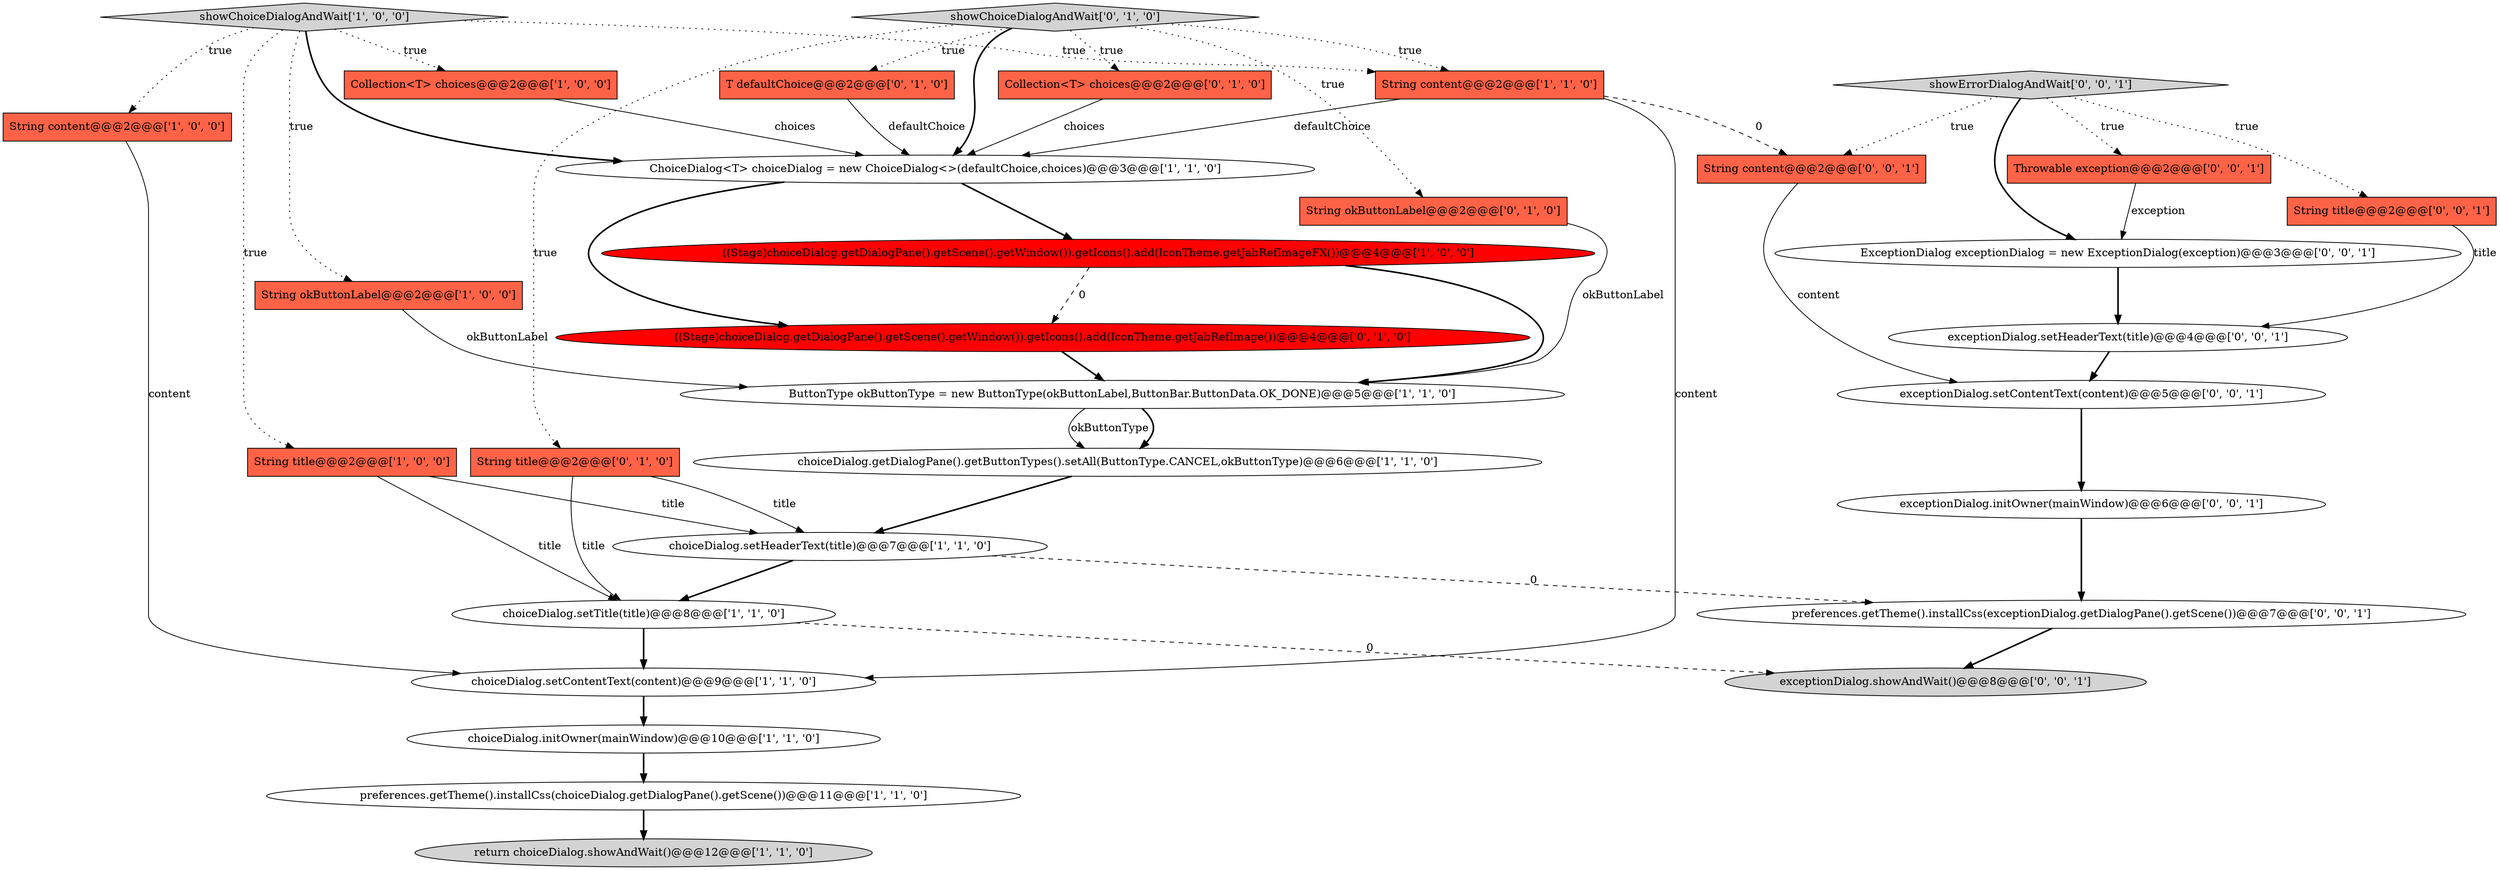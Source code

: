 digraph {
9 [style = filled, label = "showChoiceDialogAndWait['1', '0', '0']", fillcolor = lightgray, shape = diamond image = "AAA0AAABBB1BBB"];
30 [style = filled, label = "String content@@@2@@@['0', '0', '1']", fillcolor = tomato, shape = box image = "AAA0AAABBB3BBB"];
0 [style = filled, label = "ChoiceDialog<T> choiceDialog = new ChoiceDialog<>(defaultChoice,choices)@@@3@@@['1', '1', '0']", fillcolor = white, shape = ellipse image = "AAA0AAABBB1BBB"];
2 [style = filled, label = "choiceDialog.initOwner(mainWindow)@@@10@@@['1', '1', '0']", fillcolor = white, shape = ellipse image = "AAA0AAABBB1BBB"];
20 [style = filled, label = "((Stage)choiceDialog.getDialogPane().getScene().getWindow()).getIcons().add(IconTheme.getJabRefImage())@@@4@@@['0', '1', '0']", fillcolor = red, shape = ellipse image = "AAA1AAABBB2BBB"];
3 [style = filled, label = "String title@@@2@@@['1', '0', '0']", fillcolor = tomato, shape = box image = "AAA0AAABBB1BBB"];
6 [style = filled, label = "choiceDialog.setHeaderText(title)@@@7@@@['1', '1', '0']", fillcolor = white, shape = ellipse image = "AAA0AAABBB1BBB"];
15 [style = filled, label = "choiceDialog.setTitle(title)@@@8@@@['1', '1', '0']", fillcolor = white, shape = ellipse image = "AAA0AAABBB1BBB"];
7 [style = filled, label = "Collection<T> choices@@@2@@@['1', '0', '0']", fillcolor = tomato, shape = box image = "AAA0AAABBB1BBB"];
1 [style = filled, label = "String okButtonLabel@@@2@@@['1', '0', '0']", fillcolor = tomato, shape = box image = "AAA0AAABBB1BBB"];
13 [style = filled, label = "((Stage)choiceDialog.getDialogPane().getScene().getWindow()).getIcons().add(IconTheme.getJabRefImageFX())@@@4@@@['1', '0', '0']", fillcolor = red, shape = ellipse image = "AAA1AAABBB1BBB"];
21 [style = filled, label = "Collection<T> choices@@@2@@@['0', '1', '0']", fillcolor = tomato, shape = box image = "AAA0AAABBB2BBB"];
23 [style = filled, label = "preferences.getTheme().installCss(exceptionDialog.getDialogPane().getScene())@@@7@@@['0', '0', '1']", fillcolor = white, shape = ellipse image = "AAA0AAABBB3BBB"];
27 [style = filled, label = "exceptionDialog.setHeaderText(title)@@@4@@@['0', '0', '1']", fillcolor = white, shape = ellipse image = "AAA0AAABBB3BBB"];
12 [style = filled, label = "String content@@@2@@@['1', '1', '0']", fillcolor = tomato, shape = box image = "AAA0AAABBB1BBB"];
28 [style = filled, label = "exceptionDialog.showAndWait()@@@8@@@['0', '0', '1']", fillcolor = lightgray, shape = ellipse image = "AAA0AAABBB3BBB"];
31 [style = filled, label = "exceptionDialog.initOwner(mainWindow)@@@6@@@['0', '0', '1']", fillcolor = white, shape = ellipse image = "AAA0AAABBB3BBB"];
14 [style = filled, label = "choiceDialog.getDialogPane().getButtonTypes().setAll(ButtonType.CANCEL,okButtonType)@@@6@@@['1', '1', '0']", fillcolor = white, shape = ellipse image = "AAA0AAABBB1BBB"];
11 [style = filled, label = "preferences.getTheme().installCss(choiceDialog.getDialogPane().getScene())@@@11@@@['1', '1', '0']", fillcolor = white, shape = ellipse image = "AAA0AAABBB1BBB"];
17 [style = filled, label = "String title@@@2@@@['0', '1', '0']", fillcolor = tomato, shape = box image = "AAA0AAABBB2BBB"];
5 [style = filled, label = "return choiceDialog.showAndWait()@@@12@@@['1', '1', '0']", fillcolor = lightgray, shape = ellipse image = "AAA0AAABBB1BBB"];
24 [style = filled, label = "ExceptionDialog exceptionDialog = new ExceptionDialog(exception)@@@3@@@['0', '0', '1']", fillcolor = white, shape = ellipse image = "AAA0AAABBB3BBB"];
16 [style = filled, label = "T defaultChoice@@@2@@@['0', '1', '0']", fillcolor = tomato, shape = box image = "AAA0AAABBB2BBB"];
19 [style = filled, label = "showChoiceDialogAndWait['0', '1', '0']", fillcolor = lightgray, shape = diamond image = "AAA0AAABBB2BBB"];
22 [style = filled, label = "exceptionDialog.setContentText(content)@@@5@@@['0', '0', '1']", fillcolor = white, shape = ellipse image = "AAA0AAABBB3BBB"];
4 [style = filled, label = "String content@@@2@@@['1', '0', '0']", fillcolor = tomato, shape = box image = "AAA0AAABBB1BBB"];
25 [style = filled, label = "String title@@@2@@@['0', '0', '1']", fillcolor = tomato, shape = box image = "AAA0AAABBB3BBB"];
8 [style = filled, label = "ButtonType okButtonType = new ButtonType(okButtonLabel,ButtonBar.ButtonData.OK_DONE)@@@5@@@['1', '1', '0']", fillcolor = white, shape = ellipse image = "AAA0AAABBB1BBB"];
10 [style = filled, label = "choiceDialog.setContentText(content)@@@9@@@['1', '1', '0']", fillcolor = white, shape = ellipse image = "AAA0AAABBB1BBB"];
18 [style = filled, label = "String okButtonLabel@@@2@@@['0', '1', '0']", fillcolor = tomato, shape = box image = "AAA0AAABBB2BBB"];
29 [style = filled, label = "showErrorDialogAndWait['0', '0', '1']", fillcolor = lightgray, shape = diamond image = "AAA0AAABBB3BBB"];
26 [style = filled, label = "Throwable exception@@@2@@@['0', '0', '1']", fillcolor = tomato, shape = box image = "AAA0AAABBB3BBB"];
3->6 [style = solid, label="title"];
4->10 [style = solid, label="content"];
15->10 [style = bold, label=""];
9->12 [style = dotted, label="true"];
31->23 [style = bold, label=""];
9->0 [style = bold, label=""];
0->13 [style = bold, label=""];
15->28 [style = dashed, label="0"];
19->17 [style = dotted, label="true"];
13->20 [style = dashed, label="0"];
7->0 [style = solid, label="choices"];
19->18 [style = dotted, label="true"];
22->31 [style = bold, label=""];
8->14 [style = bold, label=""];
19->12 [style = dotted, label="true"];
12->10 [style = solid, label="content"];
18->8 [style = solid, label="okButtonLabel"];
19->21 [style = dotted, label="true"];
12->30 [style = dashed, label="0"];
29->26 [style = dotted, label="true"];
27->22 [style = bold, label=""];
17->6 [style = solid, label="title"];
6->15 [style = bold, label=""];
19->0 [style = bold, label=""];
23->28 [style = bold, label=""];
11->5 [style = bold, label=""];
20->8 [style = bold, label=""];
3->15 [style = solid, label="title"];
1->8 [style = solid, label="okButtonLabel"];
12->0 [style = solid, label="defaultChoice"];
6->23 [style = dashed, label="0"];
9->1 [style = dotted, label="true"];
19->16 [style = dotted, label="true"];
29->30 [style = dotted, label="true"];
9->4 [style = dotted, label="true"];
30->22 [style = solid, label="content"];
0->20 [style = bold, label=""];
26->24 [style = solid, label="exception"];
21->0 [style = solid, label="choices"];
10->2 [style = bold, label=""];
9->3 [style = dotted, label="true"];
17->15 [style = solid, label="title"];
25->27 [style = solid, label="title"];
13->8 [style = bold, label=""];
29->24 [style = bold, label=""];
9->7 [style = dotted, label="true"];
24->27 [style = bold, label=""];
14->6 [style = bold, label=""];
2->11 [style = bold, label=""];
8->14 [style = solid, label="okButtonType"];
29->25 [style = dotted, label="true"];
16->0 [style = solid, label="defaultChoice"];
}
